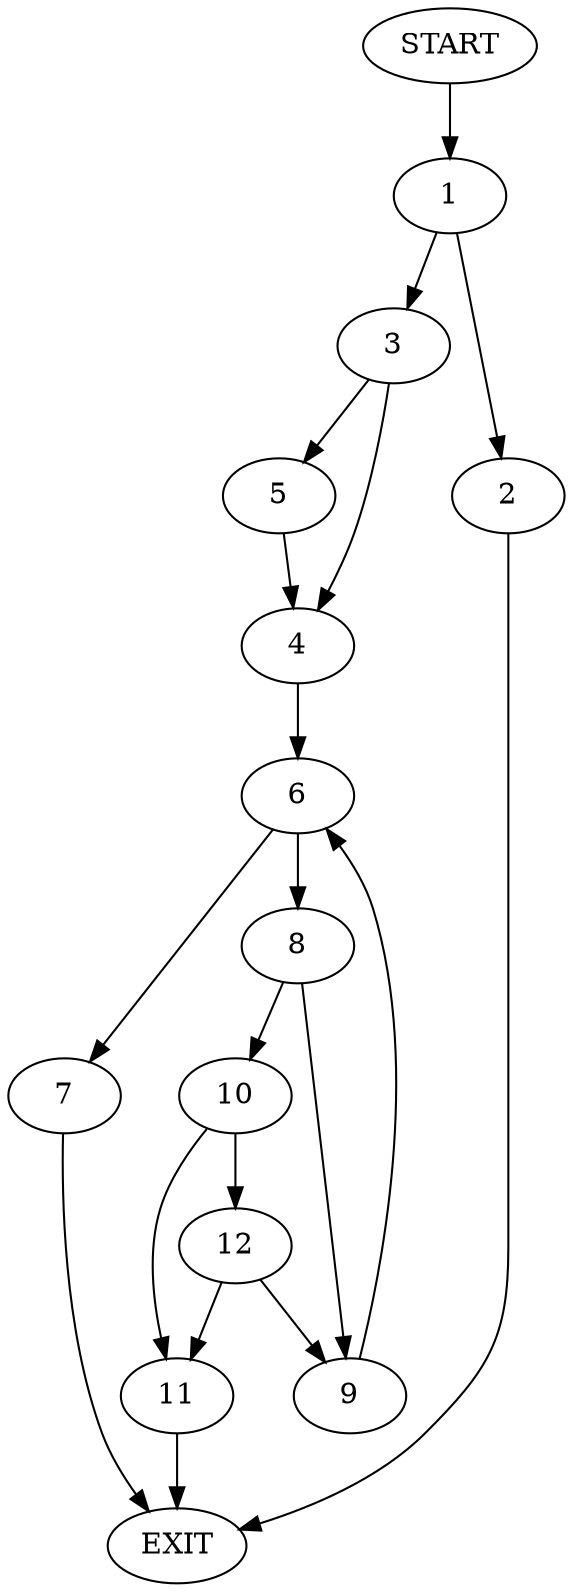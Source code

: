 digraph {
0 [label="START"]
13 [label="EXIT"]
0 -> 1
1 -> 2
1 -> 3
3 -> 4
3 -> 5
2 -> 13
4 -> 6
5 -> 4
6 -> 7
6 -> 8
8 -> 9
8 -> 10
7 -> 13
9 -> 6
10 -> 11
10 -> 12
12 -> 11
12 -> 9
11 -> 13
}
